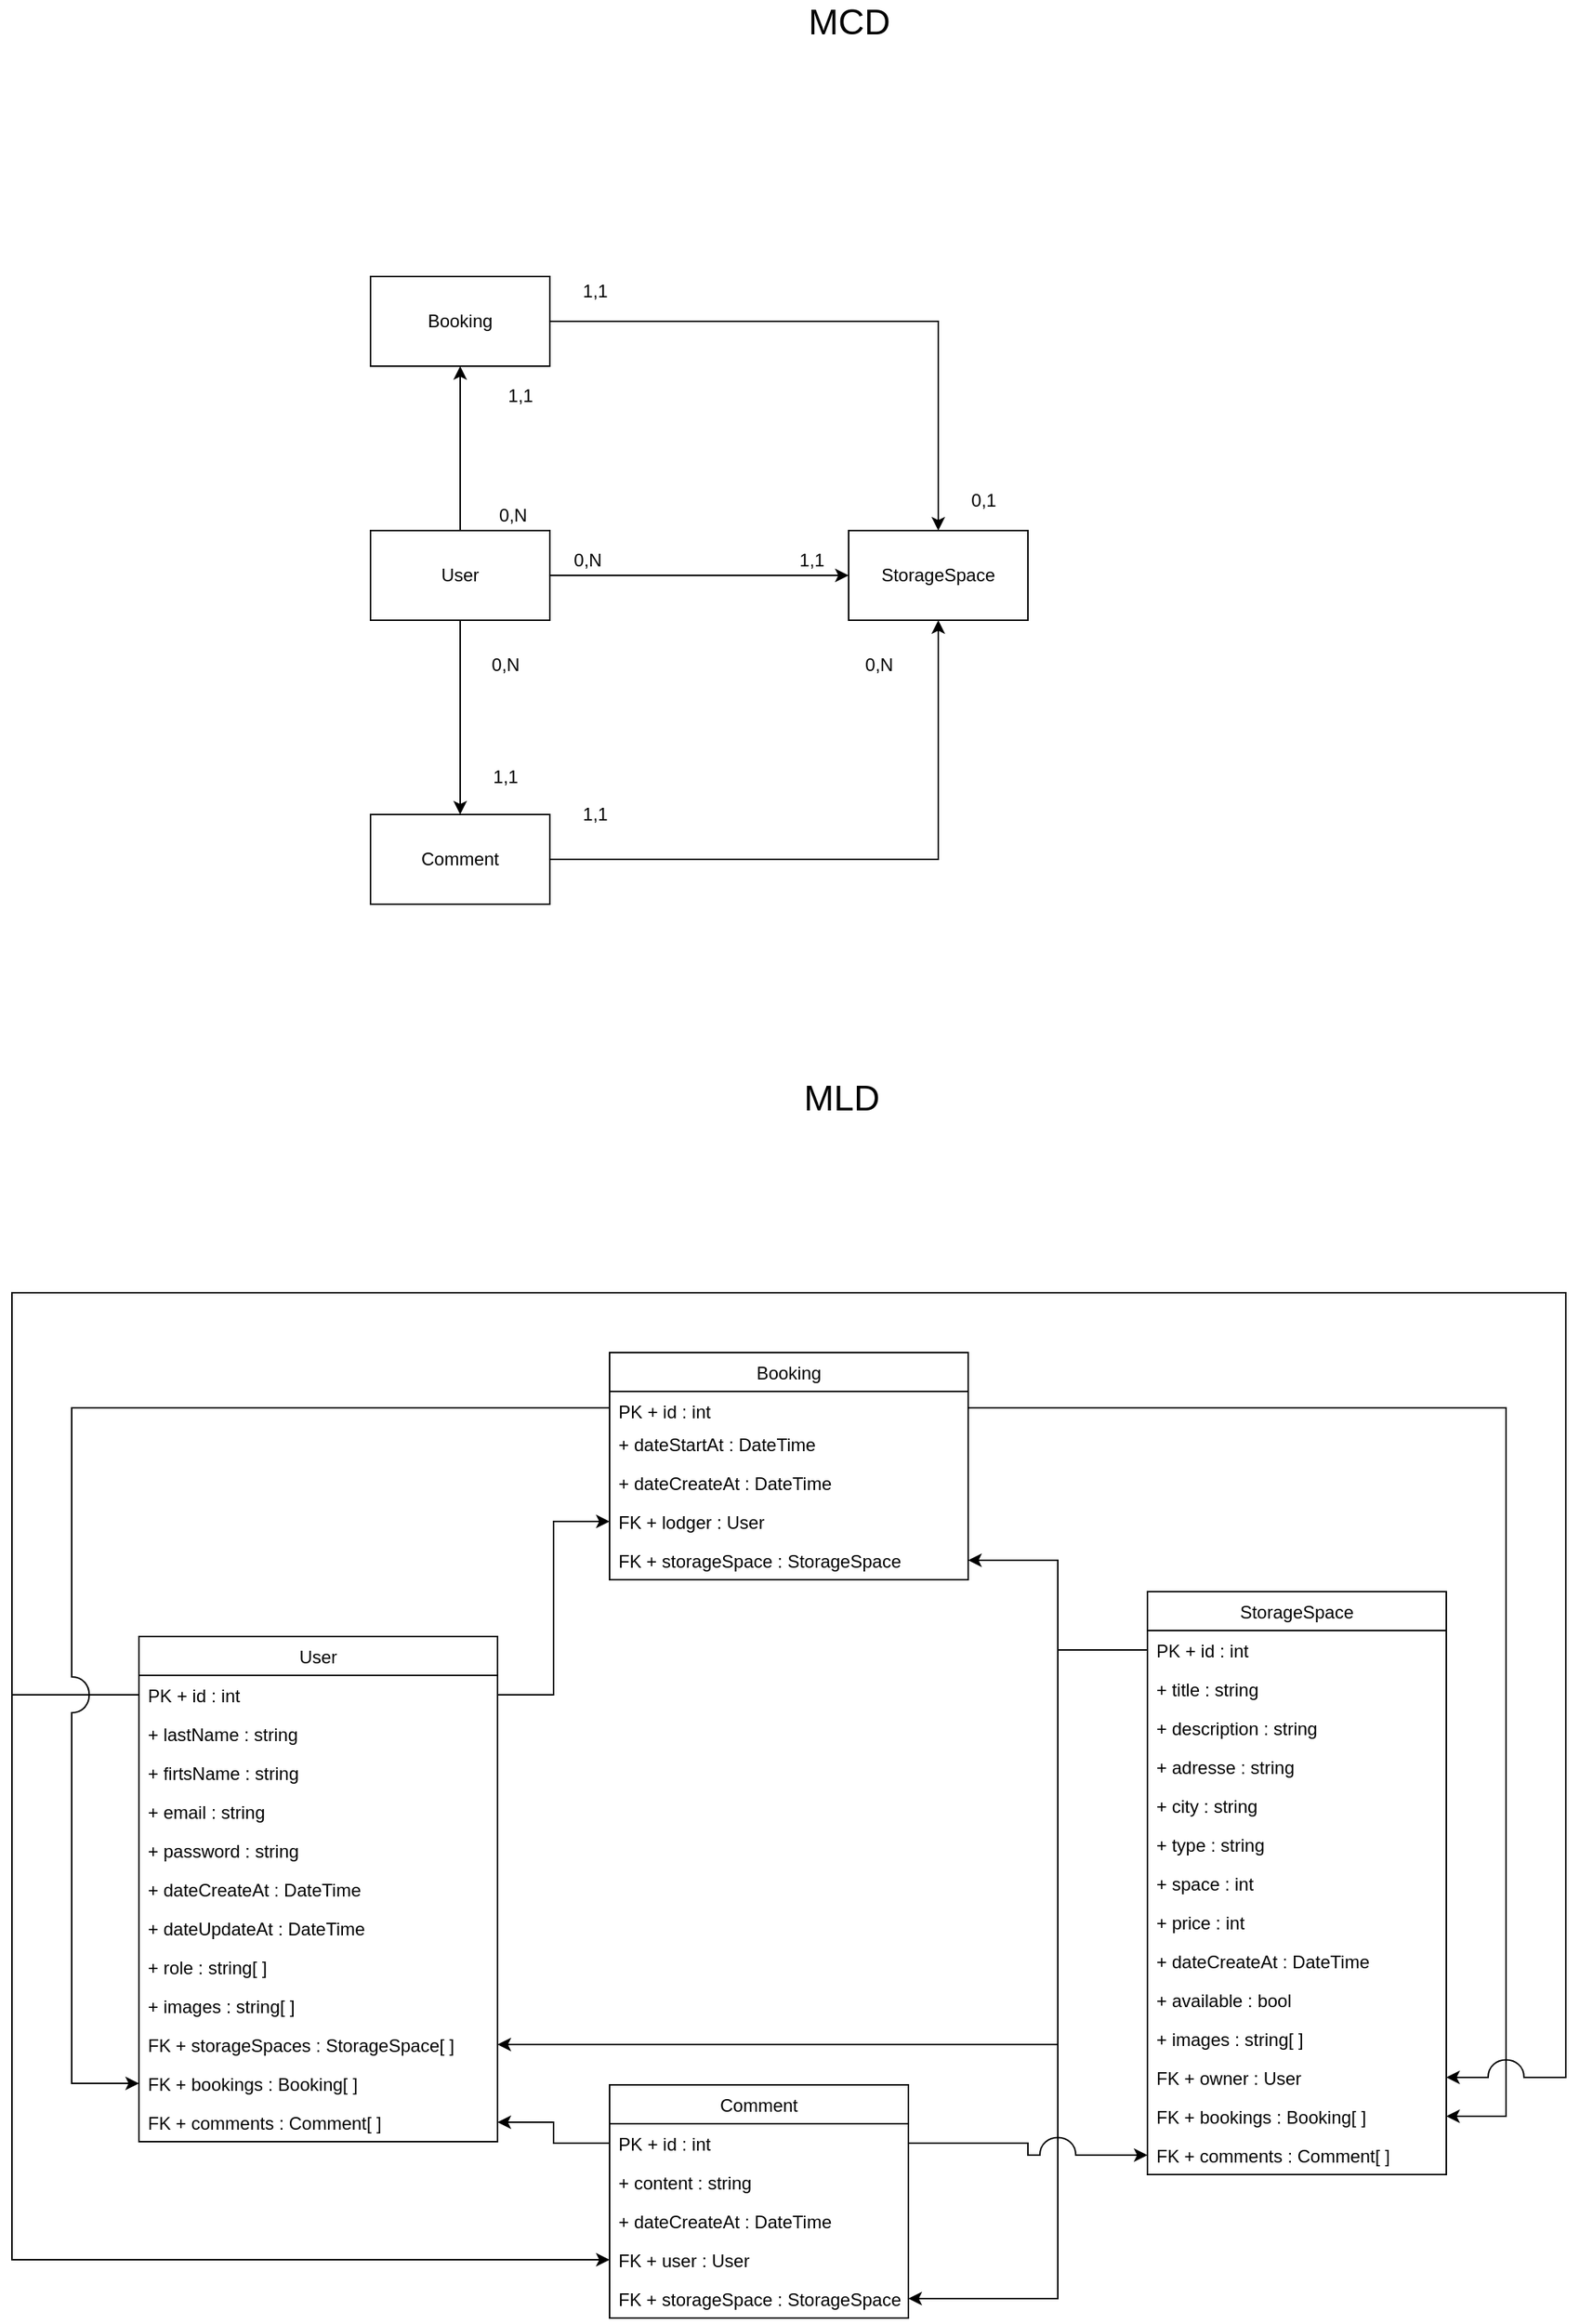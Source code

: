 <mxfile version="14.4.6" type="device"><diagram id="GPhVhIkZk6Hlvz16Vdit" name="Page-1"><mxGraphModel dx="2249" dy="724" grid="1" gridSize="10" guides="1" tooltips="1" connect="1" arrows="1" fold="1" page="1" pageScale="1" pageWidth="827" pageHeight="1169" math="0" shadow="0"><root><mxCell id="0"/><mxCell id="1" parent="0"/><mxCell id="L4LWzTjm712yXZj4EI7X-5" style="edgeStyle=orthogonalEdgeStyle;rounded=0;orthogonalLoop=1;jettySize=auto;html=1;" edge="1" parent="1" source="L4LWzTjm712yXZj4EI7X-1" target="L4LWzTjm712yXZj4EI7X-2"><mxGeometry relative="1" as="geometry"/></mxCell><mxCell id="L4LWzTjm712yXZj4EI7X-9" style="edgeStyle=orthogonalEdgeStyle;rounded=0;orthogonalLoop=1;jettySize=auto;html=1;exitX=0.5;exitY=1;exitDx=0;exitDy=0;entryX=0.5;entryY=0;entryDx=0;entryDy=0;" edge="1" parent="1" source="L4LWzTjm712yXZj4EI7X-1" target="L4LWzTjm712yXZj4EI7X-4"><mxGeometry relative="1" as="geometry"/></mxCell><mxCell id="L4LWzTjm712yXZj4EI7X-13" style="edgeStyle=orthogonalEdgeStyle;rounded=0;orthogonalLoop=1;jettySize=auto;html=1;entryX=0.5;entryY=1;entryDx=0;entryDy=0;" edge="1" parent="1" source="L4LWzTjm712yXZj4EI7X-1" target="L4LWzTjm712yXZj4EI7X-3"><mxGeometry relative="1" as="geometry"/></mxCell><mxCell id="L4LWzTjm712yXZj4EI7X-1" value="User" style="rounded=0;whiteSpace=wrap;html=1;" vertex="1" parent="1"><mxGeometry x="40" y="410" width="120" height="60" as="geometry"/></mxCell><mxCell id="L4LWzTjm712yXZj4EI7X-2" value="StorageSpace" style="rounded=0;whiteSpace=wrap;html=1;" vertex="1" parent="1"><mxGeometry x="360" y="410" width="120" height="60" as="geometry"/></mxCell><mxCell id="L4LWzTjm712yXZj4EI7X-14" style="edgeStyle=orthogonalEdgeStyle;rounded=0;orthogonalLoop=1;jettySize=auto;html=1;" edge="1" parent="1" source="L4LWzTjm712yXZj4EI7X-3" target="L4LWzTjm712yXZj4EI7X-2"><mxGeometry relative="1" as="geometry"/></mxCell><mxCell id="L4LWzTjm712yXZj4EI7X-3" value="Booking" style="rounded=0;whiteSpace=wrap;html=1;" vertex="1" parent="1"><mxGeometry x="40" y="240" width="120" height="60" as="geometry"/></mxCell><mxCell id="L4LWzTjm712yXZj4EI7X-12" style="edgeStyle=orthogonalEdgeStyle;rounded=0;orthogonalLoop=1;jettySize=auto;html=1;entryX=0.5;entryY=1;entryDx=0;entryDy=0;" edge="1" parent="1" source="L4LWzTjm712yXZj4EI7X-4" target="L4LWzTjm712yXZj4EI7X-2"><mxGeometry relative="1" as="geometry"/></mxCell><mxCell id="L4LWzTjm712yXZj4EI7X-4" value="Comment" style="rounded=0;whiteSpace=wrap;html=1;" vertex="1" parent="1"><mxGeometry x="40" y="600" width="120" height="60" as="geometry"/></mxCell><mxCell id="L4LWzTjm712yXZj4EI7X-6" value="&lt;font style=&quot;font-size: 24px&quot;&gt;MCD&lt;/font&gt;" style="text;html=1;align=center;verticalAlign=middle;resizable=0;points=[];autosize=1;" vertex="1" parent="1"><mxGeometry x="325" y="60" width="70" height="20" as="geometry"/></mxCell><mxCell id="L4LWzTjm712yXZj4EI7X-7" value="0,N" style="text;html=1;align=center;verticalAlign=middle;resizable=0;points=[];autosize=1;" vertex="1" parent="1"><mxGeometry x="170" y="420" width="30" height="20" as="geometry"/></mxCell><mxCell id="L4LWzTjm712yXZj4EI7X-8" value="1,1" style="text;html=1;align=center;verticalAlign=middle;resizable=0;points=[];autosize=1;" vertex="1" parent="1"><mxGeometry x="320" y="420" width="30" height="20" as="geometry"/></mxCell><mxCell id="L4LWzTjm712yXZj4EI7X-10" value="0,N" style="text;html=1;align=center;verticalAlign=middle;resizable=0;points=[];autosize=1;" vertex="1" parent="1"><mxGeometry x="115" y="490" width="30" height="20" as="geometry"/></mxCell><mxCell id="L4LWzTjm712yXZj4EI7X-11" value="1,1" style="text;html=1;align=center;verticalAlign=middle;resizable=0;points=[];autosize=1;" vertex="1" parent="1"><mxGeometry x="115" y="565" width="30" height="20" as="geometry"/></mxCell><mxCell id="L4LWzTjm712yXZj4EI7X-15" value="1,1" style="text;html=1;align=center;verticalAlign=middle;resizable=0;points=[];autosize=1;" vertex="1" parent="1"><mxGeometry x="175" y="590" width="30" height="20" as="geometry"/></mxCell><mxCell id="L4LWzTjm712yXZj4EI7X-16" value="0,N" style="text;html=1;align=center;verticalAlign=middle;resizable=0;points=[];autosize=1;" vertex="1" parent="1"><mxGeometry x="365" y="490" width="30" height="20" as="geometry"/></mxCell><mxCell id="L4LWzTjm712yXZj4EI7X-17" value="0,N" style="text;html=1;align=center;verticalAlign=middle;resizable=0;points=[];autosize=1;" vertex="1" parent="1"><mxGeometry x="120" y="390" width="30" height="20" as="geometry"/></mxCell><mxCell id="L4LWzTjm712yXZj4EI7X-18" value="1,1" style="text;html=1;align=center;verticalAlign=middle;resizable=0;points=[];autosize=1;" vertex="1" parent="1"><mxGeometry x="125" y="310" width="30" height="20" as="geometry"/></mxCell><mxCell id="L4LWzTjm712yXZj4EI7X-19" value="1,1" style="text;html=1;align=center;verticalAlign=middle;resizable=0;points=[];autosize=1;" vertex="1" parent="1"><mxGeometry x="175" y="240" width="30" height="20" as="geometry"/></mxCell><mxCell id="L4LWzTjm712yXZj4EI7X-20" value="0,1" style="text;html=1;align=center;verticalAlign=middle;resizable=0;points=[];autosize=1;" vertex="1" parent="1"><mxGeometry x="435" y="380" width="30" height="20" as="geometry"/></mxCell><mxCell id="L4LWzTjm712yXZj4EI7X-21" value="&lt;font style=&quot;font-size: 24px&quot;&gt;MLD&lt;/font&gt;" style="text;html=1;align=center;verticalAlign=middle;resizable=0;points=[];autosize=1;" vertex="1" parent="1"><mxGeometry x="320" y="780" width="70" height="20" as="geometry"/></mxCell><mxCell id="L4LWzTjm712yXZj4EI7X-22" value="Booking" style="swimlane;fontStyle=0;childLayout=stackLayout;horizontal=1;startSize=26;fillColor=none;horizontalStack=0;resizeParent=1;resizeParentMax=0;resizeLast=0;collapsible=1;marginBottom=0;" vertex="1" parent="1"><mxGeometry x="200" y="960" width="240" height="152" as="geometry"/></mxCell><mxCell id="L4LWzTjm712yXZj4EI7X-23" value="PK + id : int " style="text;strokeColor=none;fillColor=none;align=left;verticalAlign=top;spacingLeft=4;spacingRight=4;overflow=hidden;rotatable=0;points=[[0,0.5],[1,0.5]];portConstraint=eastwest;" vertex="1" parent="L4LWzTjm712yXZj4EI7X-22"><mxGeometry y="26" width="240" height="22" as="geometry"/></mxCell><mxCell id="L4LWzTjm712yXZj4EI7X-24" value="+ dateStartAt : DateTime " style="text;strokeColor=none;fillColor=none;align=left;verticalAlign=top;spacingLeft=4;spacingRight=4;overflow=hidden;rotatable=0;points=[[0,0.5],[1,0.5]];portConstraint=eastwest;" vertex="1" parent="L4LWzTjm712yXZj4EI7X-22"><mxGeometry y="48" width="240" height="26" as="geometry"/></mxCell><mxCell id="L4LWzTjm712yXZj4EI7X-25" value="+ dateCreateAt : DateTime" style="text;strokeColor=none;fillColor=none;align=left;verticalAlign=top;spacingLeft=4;spacingRight=4;overflow=hidden;rotatable=0;points=[[0,0.5],[1,0.5]];portConstraint=eastwest;" vertex="1" parent="L4LWzTjm712yXZj4EI7X-22"><mxGeometry y="74" width="240" height="26" as="geometry"/></mxCell><mxCell id="L4LWzTjm712yXZj4EI7X-26" value="FK + lodger : User" style="text;strokeColor=none;fillColor=none;align=left;verticalAlign=top;spacingLeft=4;spacingRight=4;overflow=hidden;rotatable=0;points=[[0,0.5],[1,0.5]];portConstraint=eastwest;" vertex="1" parent="L4LWzTjm712yXZj4EI7X-22"><mxGeometry y="100" width="240" height="26" as="geometry"/></mxCell><mxCell id="L4LWzTjm712yXZj4EI7X-27" value="FK + storageSpace : StorageSpace" style="text;strokeColor=none;fillColor=none;align=left;verticalAlign=top;spacingLeft=4;spacingRight=4;overflow=hidden;rotatable=0;points=[[0,0.5],[1,0.5]];portConstraint=eastwest;" vertex="1" parent="L4LWzTjm712yXZj4EI7X-22"><mxGeometry y="126" width="240" height="26" as="geometry"/></mxCell><mxCell id="L4LWzTjm712yXZj4EI7X-28" value="User" style="swimlane;fontStyle=0;childLayout=stackLayout;horizontal=1;startSize=26;fillColor=none;horizontalStack=0;resizeParent=1;resizeParentMax=0;resizeLast=0;collapsible=1;marginBottom=0;" vertex="1" parent="1"><mxGeometry x="-115" y="1150" width="240" height="338" as="geometry"/></mxCell><mxCell id="L4LWzTjm712yXZj4EI7X-29" value="PK + id : int " style="text;strokeColor=none;fillColor=none;align=left;verticalAlign=top;spacingLeft=4;spacingRight=4;overflow=hidden;rotatable=0;points=[[0,0.5],[1,0.5]];portConstraint=eastwest;" vertex="1" parent="L4LWzTjm712yXZj4EI7X-28"><mxGeometry y="26" width="240" height="26" as="geometry"/></mxCell><mxCell id="L4LWzTjm712yXZj4EI7X-30" value="+ lastName : string" style="text;strokeColor=none;fillColor=none;align=left;verticalAlign=top;spacingLeft=4;spacingRight=4;overflow=hidden;rotatable=0;points=[[0,0.5],[1,0.5]];portConstraint=eastwest;" vertex="1" parent="L4LWzTjm712yXZj4EI7X-28"><mxGeometry y="52" width="240" height="26" as="geometry"/></mxCell><mxCell id="L4LWzTjm712yXZj4EI7X-31" value="+ firtsName : string" style="text;strokeColor=none;fillColor=none;align=left;verticalAlign=top;spacingLeft=4;spacingRight=4;overflow=hidden;rotatable=0;points=[[0,0.5],[1,0.5]];portConstraint=eastwest;" vertex="1" parent="L4LWzTjm712yXZj4EI7X-28"><mxGeometry y="78" width="240" height="26" as="geometry"/></mxCell><mxCell id="L4LWzTjm712yXZj4EI7X-32" value="+ email : string" style="text;strokeColor=none;fillColor=none;align=left;verticalAlign=top;spacingLeft=4;spacingRight=4;overflow=hidden;rotatable=0;points=[[0,0.5],[1,0.5]];portConstraint=eastwest;" vertex="1" parent="L4LWzTjm712yXZj4EI7X-28"><mxGeometry y="104" width="240" height="26" as="geometry"/></mxCell><mxCell id="L4LWzTjm712yXZj4EI7X-33" value="+ password : string" style="text;strokeColor=none;fillColor=none;align=left;verticalAlign=top;spacingLeft=4;spacingRight=4;overflow=hidden;rotatable=0;points=[[0,0.5],[1,0.5]];portConstraint=eastwest;" vertex="1" parent="L4LWzTjm712yXZj4EI7X-28"><mxGeometry y="130" width="240" height="26" as="geometry"/></mxCell><mxCell id="L4LWzTjm712yXZj4EI7X-34" value="+ dateCreateAt : DateTime" style="text;strokeColor=none;fillColor=none;align=left;verticalAlign=top;spacingLeft=4;spacingRight=4;overflow=hidden;rotatable=0;points=[[0,0.5],[1,0.5]];portConstraint=eastwest;" vertex="1" parent="L4LWzTjm712yXZj4EI7X-28"><mxGeometry y="156" width="240" height="26" as="geometry"/></mxCell><mxCell id="L4LWzTjm712yXZj4EI7X-35" value="+ dateUpdateAt : DateTime" style="text;strokeColor=none;fillColor=none;align=left;verticalAlign=top;spacingLeft=4;spacingRight=4;overflow=hidden;rotatable=0;points=[[0,0.5],[1,0.5]];portConstraint=eastwest;" vertex="1" parent="L4LWzTjm712yXZj4EI7X-28"><mxGeometry y="182" width="240" height="26" as="geometry"/></mxCell><mxCell id="L4LWzTjm712yXZj4EI7X-36" value="+ role : string[ ]" style="text;strokeColor=none;fillColor=none;align=left;verticalAlign=top;spacingLeft=4;spacingRight=4;overflow=hidden;rotatable=0;points=[[0,0.5],[1,0.5]];portConstraint=eastwest;" vertex="1" parent="L4LWzTjm712yXZj4EI7X-28"><mxGeometry y="208" width="240" height="26" as="geometry"/></mxCell><mxCell id="L4LWzTjm712yXZj4EI7X-37" value="+ images : string[ ]" style="text;strokeColor=none;fillColor=none;align=left;verticalAlign=top;spacingLeft=4;spacingRight=4;overflow=hidden;rotatable=0;points=[[0,0.5],[1,0.5]];portConstraint=eastwest;" vertex="1" parent="L4LWzTjm712yXZj4EI7X-28"><mxGeometry y="234" width="240" height="26" as="geometry"/></mxCell><mxCell id="L4LWzTjm712yXZj4EI7X-38" value="FK + storageSpaces : StorageSpace[ ] " style="text;strokeColor=none;fillColor=none;align=left;verticalAlign=top;spacingLeft=4;spacingRight=4;overflow=hidden;rotatable=0;points=[[0,0.5],[1,0.5]];portConstraint=eastwest;" vertex="1" parent="L4LWzTjm712yXZj4EI7X-28"><mxGeometry y="260" width="240" height="26" as="geometry"/></mxCell><mxCell id="L4LWzTjm712yXZj4EI7X-39" value="FK + bookings : Booking[ ] " style="text;strokeColor=none;fillColor=none;align=left;verticalAlign=top;spacingLeft=4;spacingRight=4;overflow=hidden;rotatable=0;points=[[0,0.5],[1,0.5]];portConstraint=eastwest;" vertex="1" parent="L4LWzTjm712yXZj4EI7X-28"><mxGeometry y="286" width="240" height="26" as="geometry"/></mxCell><mxCell id="L4LWzTjm712yXZj4EI7X-40" value="FK + comments : Comment[ ] " style="text;strokeColor=none;fillColor=none;align=left;verticalAlign=top;spacingLeft=4;spacingRight=4;overflow=hidden;rotatable=0;points=[[0,0.5],[1,0.5]];portConstraint=eastwest;" vertex="1" parent="L4LWzTjm712yXZj4EI7X-28"><mxGeometry y="312" width="240" height="26" as="geometry"/></mxCell><mxCell id="L4LWzTjm712yXZj4EI7X-41" value="StorageSpace" style="swimlane;fontStyle=0;childLayout=stackLayout;horizontal=1;startSize=26;fillColor=none;horizontalStack=0;resizeParent=1;resizeParentMax=0;resizeLast=0;collapsible=1;marginBottom=0;" vertex="1" parent="1"><mxGeometry x="560" y="1120" width="200" height="390" as="geometry"/></mxCell><mxCell id="L4LWzTjm712yXZj4EI7X-42" value="PK + id : int" style="text;strokeColor=none;fillColor=none;align=left;verticalAlign=top;spacingLeft=4;spacingRight=4;overflow=hidden;rotatable=0;points=[[0,0.5],[1,0.5]];portConstraint=eastwest;" vertex="1" parent="L4LWzTjm712yXZj4EI7X-41"><mxGeometry y="26" width="200" height="26" as="geometry"/></mxCell><mxCell id="L4LWzTjm712yXZj4EI7X-43" value="+ title : string" style="text;strokeColor=none;fillColor=none;align=left;verticalAlign=top;spacingLeft=4;spacingRight=4;overflow=hidden;rotatable=0;points=[[0,0.5],[1,0.5]];portConstraint=eastwest;" vertex="1" parent="L4LWzTjm712yXZj4EI7X-41"><mxGeometry y="52" width="200" height="26" as="geometry"/></mxCell><mxCell id="L4LWzTjm712yXZj4EI7X-44" value="+ description : string" style="text;strokeColor=none;fillColor=none;align=left;verticalAlign=top;spacingLeft=4;spacingRight=4;overflow=hidden;rotatable=0;points=[[0,0.5],[1,0.5]];portConstraint=eastwest;" vertex="1" parent="L4LWzTjm712yXZj4EI7X-41"><mxGeometry y="78" width="200" height="26" as="geometry"/></mxCell><mxCell id="L4LWzTjm712yXZj4EI7X-45" value="+ adresse : string" style="text;strokeColor=none;fillColor=none;align=left;verticalAlign=top;spacingLeft=4;spacingRight=4;overflow=hidden;rotatable=0;points=[[0,0.5],[1,0.5]];portConstraint=eastwest;" vertex="1" parent="L4LWzTjm712yXZj4EI7X-41"><mxGeometry y="104" width="200" height="26" as="geometry"/></mxCell><mxCell id="L4LWzTjm712yXZj4EI7X-46" value="+ city : string" style="text;strokeColor=none;fillColor=none;align=left;verticalAlign=top;spacingLeft=4;spacingRight=4;overflow=hidden;rotatable=0;points=[[0,0.5],[1,0.5]];portConstraint=eastwest;" vertex="1" parent="L4LWzTjm712yXZj4EI7X-41"><mxGeometry y="130" width="200" height="26" as="geometry"/></mxCell><mxCell id="L4LWzTjm712yXZj4EI7X-47" value="+ type : string" style="text;strokeColor=none;fillColor=none;align=left;verticalAlign=top;spacingLeft=4;spacingRight=4;overflow=hidden;rotatable=0;points=[[0,0.5],[1,0.5]];portConstraint=eastwest;" vertex="1" parent="L4LWzTjm712yXZj4EI7X-41"><mxGeometry y="156" width="200" height="26" as="geometry"/></mxCell><mxCell id="L4LWzTjm712yXZj4EI7X-48" value="+ space : int" style="text;strokeColor=none;fillColor=none;align=left;verticalAlign=top;spacingLeft=4;spacingRight=4;overflow=hidden;rotatable=0;points=[[0,0.5],[1,0.5]];portConstraint=eastwest;" vertex="1" parent="L4LWzTjm712yXZj4EI7X-41"><mxGeometry y="182" width="200" height="26" as="geometry"/></mxCell><mxCell id="L4LWzTjm712yXZj4EI7X-49" value="+ price : int" style="text;strokeColor=none;fillColor=none;align=left;verticalAlign=top;spacingLeft=4;spacingRight=4;overflow=hidden;rotatable=0;points=[[0,0.5],[1,0.5]];portConstraint=eastwest;" vertex="1" parent="L4LWzTjm712yXZj4EI7X-41"><mxGeometry y="208" width="200" height="26" as="geometry"/></mxCell><mxCell id="L4LWzTjm712yXZj4EI7X-50" value="+ dateCreateAt : DateTime" style="text;strokeColor=none;fillColor=none;align=left;verticalAlign=top;spacingLeft=4;spacingRight=4;overflow=hidden;rotatable=0;points=[[0,0.5],[1,0.5]];portConstraint=eastwest;" vertex="1" parent="L4LWzTjm712yXZj4EI7X-41"><mxGeometry y="234" width="200" height="26" as="geometry"/></mxCell><mxCell id="L4LWzTjm712yXZj4EI7X-51" value="+ available : bool" style="text;strokeColor=none;fillColor=none;align=left;verticalAlign=top;spacingLeft=4;spacingRight=4;overflow=hidden;rotatable=0;points=[[0,0.5],[1,0.5]];portConstraint=eastwest;" vertex="1" parent="L4LWzTjm712yXZj4EI7X-41"><mxGeometry y="260" width="200" height="26" as="geometry"/></mxCell><mxCell id="L4LWzTjm712yXZj4EI7X-52" value="+ images : string[ ]" style="text;strokeColor=none;fillColor=none;align=left;verticalAlign=top;spacingLeft=4;spacingRight=4;overflow=hidden;rotatable=0;points=[[0,0.5],[1,0.5]];portConstraint=eastwest;" vertex="1" parent="L4LWzTjm712yXZj4EI7X-41"><mxGeometry y="286" width="200" height="26" as="geometry"/></mxCell><mxCell id="L4LWzTjm712yXZj4EI7X-53" value="FK + owner : User" style="text;strokeColor=none;fillColor=none;align=left;verticalAlign=top;spacingLeft=4;spacingRight=4;overflow=hidden;rotatable=0;points=[[0,0.5],[1,0.5]];portConstraint=eastwest;" vertex="1" parent="L4LWzTjm712yXZj4EI7X-41"><mxGeometry y="312" width="200" height="26" as="geometry"/></mxCell><mxCell id="L4LWzTjm712yXZj4EI7X-54" value="FK + bookings : Booking[ ]" style="text;strokeColor=none;fillColor=none;align=left;verticalAlign=top;spacingLeft=4;spacingRight=4;overflow=hidden;rotatable=0;points=[[0,0.5],[1,0.5]];portConstraint=eastwest;" vertex="1" parent="L4LWzTjm712yXZj4EI7X-41"><mxGeometry y="338" width="200" height="26" as="geometry"/></mxCell><mxCell id="L4LWzTjm712yXZj4EI7X-55" value="FK + comments : Comment[ ]" style="text;strokeColor=none;fillColor=none;align=left;verticalAlign=top;spacingLeft=4;spacingRight=4;overflow=hidden;rotatable=0;points=[[0,0.5],[1,0.5]];portConstraint=eastwest;" vertex="1" parent="L4LWzTjm712yXZj4EI7X-41"><mxGeometry y="364" width="200" height="26" as="geometry"/></mxCell><mxCell id="L4LWzTjm712yXZj4EI7X-56" value="Comment" style="swimlane;fontStyle=0;childLayout=stackLayout;horizontal=1;startSize=26;fillColor=none;horizontalStack=0;resizeParent=1;resizeParentMax=0;resizeLast=0;collapsible=1;marginBottom=0;" vertex="1" parent="1"><mxGeometry x="200" y="1450" width="200" height="156" as="geometry"/></mxCell><mxCell id="L4LWzTjm712yXZj4EI7X-57" value="PK + id : int" style="text;strokeColor=none;fillColor=none;align=left;verticalAlign=top;spacingLeft=4;spacingRight=4;overflow=hidden;rotatable=0;points=[[0,0.5],[1,0.5]];portConstraint=eastwest;" vertex="1" parent="L4LWzTjm712yXZj4EI7X-56"><mxGeometry y="26" width="200" height="26" as="geometry"/></mxCell><mxCell id="L4LWzTjm712yXZj4EI7X-58" value="+ content : string" style="text;strokeColor=none;fillColor=none;align=left;verticalAlign=top;spacingLeft=4;spacingRight=4;overflow=hidden;rotatable=0;points=[[0,0.5],[1,0.5]];portConstraint=eastwest;" vertex="1" parent="L4LWzTjm712yXZj4EI7X-56"><mxGeometry y="52" width="200" height="26" as="geometry"/></mxCell><mxCell id="L4LWzTjm712yXZj4EI7X-59" value="+ dateCreateAt : DateTime" style="text;strokeColor=none;fillColor=none;align=left;verticalAlign=top;spacingLeft=4;spacingRight=4;overflow=hidden;rotatable=0;points=[[0,0.5],[1,0.5]];portConstraint=eastwest;" vertex="1" parent="L4LWzTjm712yXZj4EI7X-56"><mxGeometry y="78" width="200" height="26" as="geometry"/></mxCell><mxCell id="L4LWzTjm712yXZj4EI7X-60" value="FK + user : User" style="text;strokeColor=none;fillColor=none;align=left;verticalAlign=top;spacingLeft=4;spacingRight=4;overflow=hidden;rotatable=0;points=[[0,0.5],[1,0.5]];portConstraint=eastwest;" vertex="1" parent="L4LWzTjm712yXZj4EI7X-56"><mxGeometry y="104" width="200" height="26" as="geometry"/></mxCell><mxCell id="L4LWzTjm712yXZj4EI7X-61" value="FK + storageSpace : StorageSpace" style="text;strokeColor=none;fillColor=none;align=left;verticalAlign=top;spacingLeft=4;spacingRight=4;overflow=hidden;rotatable=0;points=[[0,0.5],[1,0.5]];portConstraint=eastwest;" vertex="1" parent="L4LWzTjm712yXZj4EI7X-56"><mxGeometry y="130" width="200" height="26" as="geometry"/></mxCell><mxCell id="L4LWzTjm712yXZj4EI7X-71" style="edgeStyle=orthogonalEdgeStyle;rounded=0;orthogonalLoop=1;jettySize=auto;html=1;entryX=1;entryY=0.5;entryDx=0;entryDy=0;" edge="1" parent="1" source="L4LWzTjm712yXZj4EI7X-42" target="L4LWzTjm712yXZj4EI7X-27"><mxGeometry relative="1" as="geometry"/></mxCell><mxCell id="L4LWzTjm712yXZj4EI7X-72" style="edgeStyle=orthogonalEdgeStyle;rounded=0;orthogonalLoop=1;jettySize=auto;html=1;entryX=1;entryY=0.5;entryDx=0;entryDy=0;" edge="1" parent="1" source="L4LWzTjm712yXZj4EI7X-42" target="L4LWzTjm712yXZj4EI7X-38"><mxGeometry relative="1" as="geometry"><Array as="points"><mxPoint x="500" y="1159"/><mxPoint x="500" y="1423"/></Array></mxGeometry></mxCell><mxCell id="L4LWzTjm712yXZj4EI7X-73" style="edgeStyle=orthogonalEdgeStyle;rounded=0;orthogonalLoop=1;jettySize=auto;html=1;entryX=1;entryY=0.5;entryDx=0;entryDy=0;" edge="1" parent="1" source="L4LWzTjm712yXZj4EI7X-42" target="L4LWzTjm712yXZj4EI7X-61"><mxGeometry relative="1" as="geometry"><Array as="points"><mxPoint x="500" y="1159"/><mxPoint x="500" y="1593"/></Array></mxGeometry></mxCell><mxCell id="L4LWzTjm712yXZj4EI7X-74" style="edgeStyle=orthogonalEdgeStyle;rounded=0;orthogonalLoop=1;jettySize=auto;html=1;entryX=0;entryY=0.5;entryDx=0;entryDy=0;jumpStyle=arc;jumpSize=24;" edge="1" parent="1" source="L4LWzTjm712yXZj4EI7X-57" target="L4LWzTjm712yXZj4EI7X-55"><mxGeometry relative="1" as="geometry"/></mxCell><mxCell id="L4LWzTjm712yXZj4EI7X-75" style="edgeStyle=orthogonalEdgeStyle;rounded=0;jumpStyle=arc;jumpSize=24;orthogonalLoop=1;jettySize=auto;html=1;entryX=1;entryY=0.5;entryDx=0;entryDy=0;" edge="1" parent="1" source="L4LWzTjm712yXZj4EI7X-57" target="L4LWzTjm712yXZj4EI7X-40"><mxGeometry relative="1" as="geometry"/></mxCell><mxCell id="L4LWzTjm712yXZj4EI7X-76" style="edgeStyle=orthogonalEdgeStyle;rounded=0;jumpStyle=arc;jumpSize=24;orthogonalLoop=1;jettySize=auto;html=1;entryX=1;entryY=0.5;entryDx=0;entryDy=0;" edge="1" parent="1" source="L4LWzTjm712yXZj4EI7X-23" target="L4LWzTjm712yXZj4EI7X-54"><mxGeometry relative="1" as="geometry"><Array as="points"><mxPoint x="800" y="997"/><mxPoint x="800" y="1471"/></Array></mxGeometry></mxCell><mxCell id="L4LWzTjm712yXZj4EI7X-77" style="edgeStyle=orthogonalEdgeStyle;rounded=0;jumpStyle=arc;jumpSize=24;orthogonalLoop=1;jettySize=auto;html=1;entryX=1;entryY=0.5;entryDx=0;entryDy=0;" edge="1" parent="1" source="L4LWzTjm712yXZj4EI7X-29" target="L4LWzTjm712yXZj4EI7X-53"><mxGeometry relative="1" as="geometry"><Array as="points"><mxPoint x="-200" y="1189"/><mxPoint x="-200" y="920"/><mxPoint x="840" y="920"/><mxPoint x="840" y="1445"/></Array></mxGeometry></mxCell><mxCell id="L4LWzTjm712yXZj4EI7X-78" style="edgeStyle=orthogonalEdgeStyle;rounded=0;jumpStyle=arc;jumpSize=24;orthogonalLoop=1;jettySize=auto;html=1;entryX=0;entryY=0.5;entryDx=0;entryDy=0;" edge="1" parent="1" source="L4LWzTjm712yXZj4EI7X-29" target="L4LWzTjm712yXZj4EI7X-60"><mxGeometry relative="1" as="geometry"><Array as="points"><mxPoint x="-200" y="1189"/><mxPoint x="-200" y="1567"/></Array></mxGeometry></mxCell><mxCell id="L4LWzTjm712yXZj4EI7X-79" style="edgeStyle=orthogonalEdgeStyle;rounded=0;jumpStyle=arc;jumpSize=24;orthogonalLoop=1;jettySize=auto;html=1;entryX=0;entryY=0.5;entryDx=0;entryDy=0;" edge="1" parent="1" source="L4LWzTjm712yXZj4EI7X-23" target="L4LWzTjm712yXZj4EI7X-39"><mxGeometry relative="1" as="geometry"><Array as="points"><mxPoint x="-160" y="997"/><mxPoint x="-160" y="1449"/></Array></mxGeometry></mxCell><mxCell id="L4LWzTjm712yXZj4EI7X-80" style="edgeStyle=orthogonalEdgeStyle;rounded=0;jumpStyle=arc;jumpSize=24;orthogonalLoop=1;jettySize=auto;html=1;" edge="1" parent="1" source="L4LWzTjm712yXZj4EI7X-29" target="L4LWzTjm712yXZj4EI7X-26"><mxGeometry relative="1" as="geometry"/></mxCell></root></mxGraphModel></diagram></mxfile>